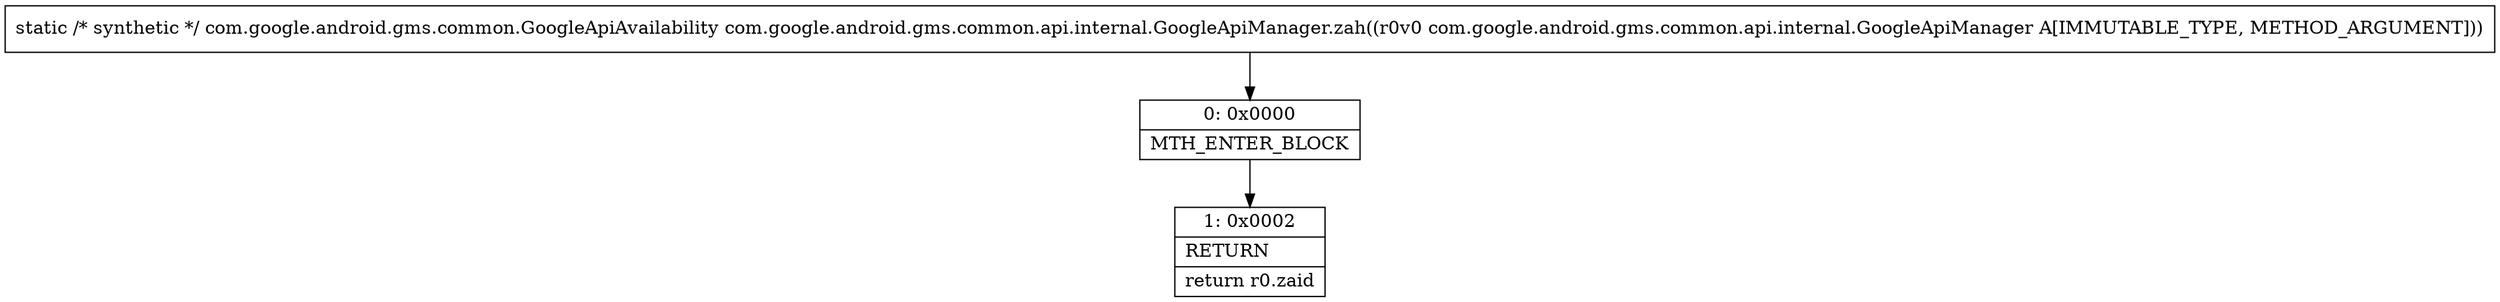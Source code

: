 digraph "CFG forcom.google.android.gms.common.api.internal.GoogleApiManager.zah(Lcom\/google\/android\/gms\/common\/api\/internal\/GoogleApiManager;)Lcom\/google\/android\/gms\/common\/GoogleApiAvailability;" {
Node_0 [shape=record,label="{0\:\ 0x0000|MTH_ENTER_BLOCK\l}"];
Node_1 [shape=record,label="{1\:\ 0x0002|RETURN\l|return r0.zaid\l}"];
MethodNode[shape=record,label="{static \/* synthetic *\/ com.google.android.gms.common.GoogleApiAvailability com.google.android.gms.common.api.internal.GoogleApiManager.zah((r0v0 com.google.android.gms.common.api.internal.GoogleApiManager A[IMMUTABLE_TYPE, METHOD_ARGUMENT])) }"];
MethodNode -> Node_0;
Node_0 -> Node_1;
}

